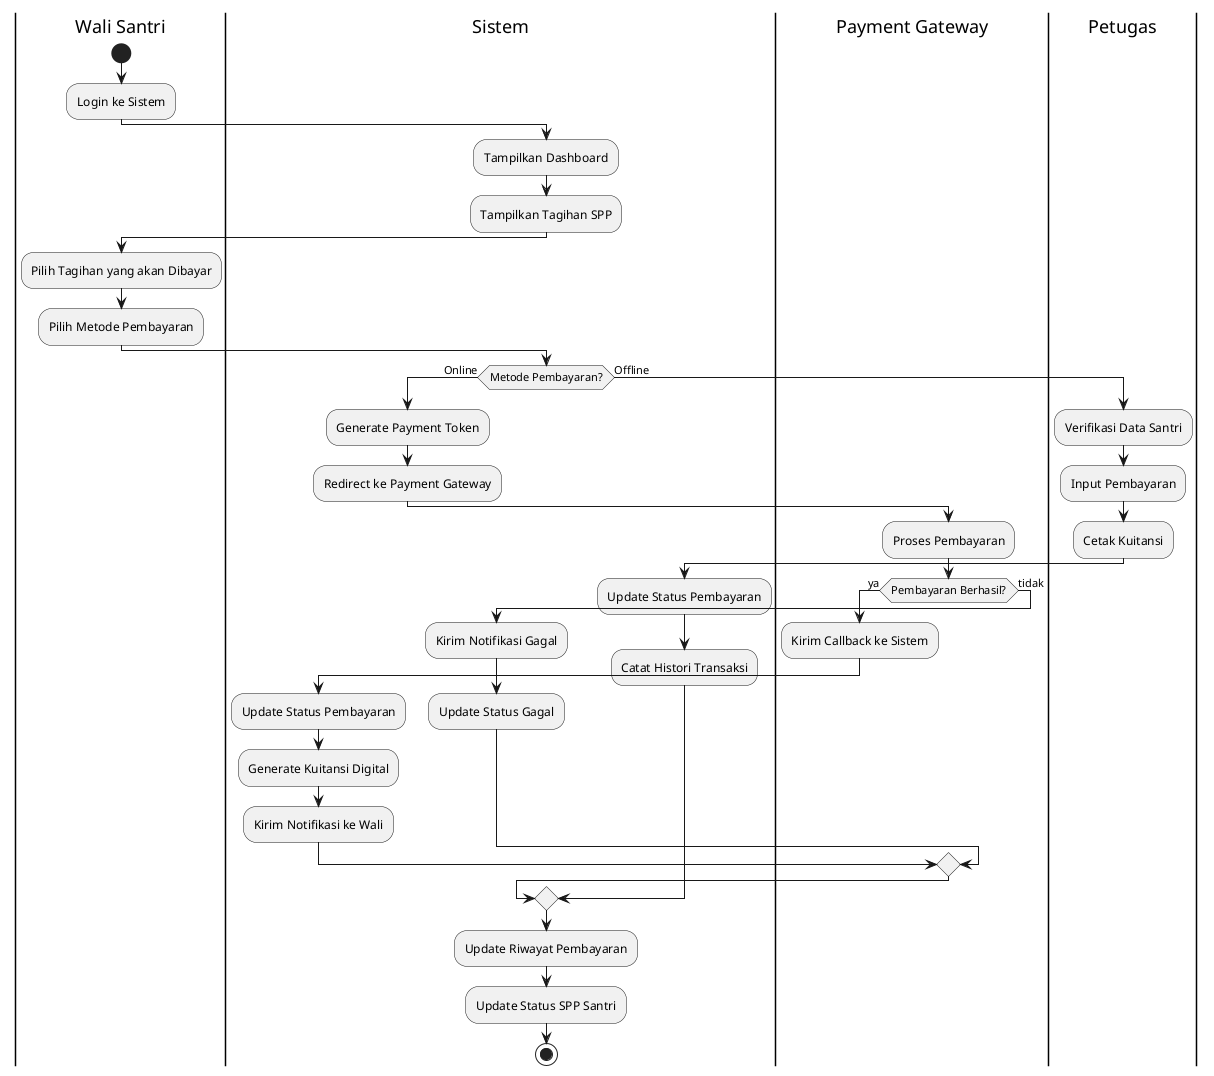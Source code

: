@startuml Proses Pembayaran SPP

|Wali Santri|
start
:Login ke Sistem;

|Sistem|
:Tampilkan Dashboard;
:Tampilkan Tagihan SPP;

|Wali Santri|
:Pilih Tagihan yang akan Dibayar;
:Pilih Metode Pembayaran;

|Sistem|
if (Metode Pembayaran?) then (Online)
    :Generate Payment Token;
    :Redirect ke Payment Gateway;
    
    |Payment Gateway|
    :Proses Pembayaran;
    if (Pembayaran Berhasil?) then (ya)
        :Kirim Callback ke Sistem;
        
        |Sistem|
        :Update Status Pembayaran;
        :Generate Kuitansi Digital;
        :Kirim Notifikasi ke Wali;
        
    else (tidak)
        :Kirim Notifikasi Gagal;
        
        |Sistem|
        :Update Status Gagal;
    endif
    
else (Offline)
    |Petugas|
    :Verifikasi Data Santri;
    :Input Pembayaran;
    :Cetak Kuitansi;
    
    |Sistem|
    :Update Status Pembayaran;
    :Catat Histori Transaksi;
endif

|Sistem|
:Update Riwayat Pembayaran;
:Update Status SPP Santri;

stop

@enduml